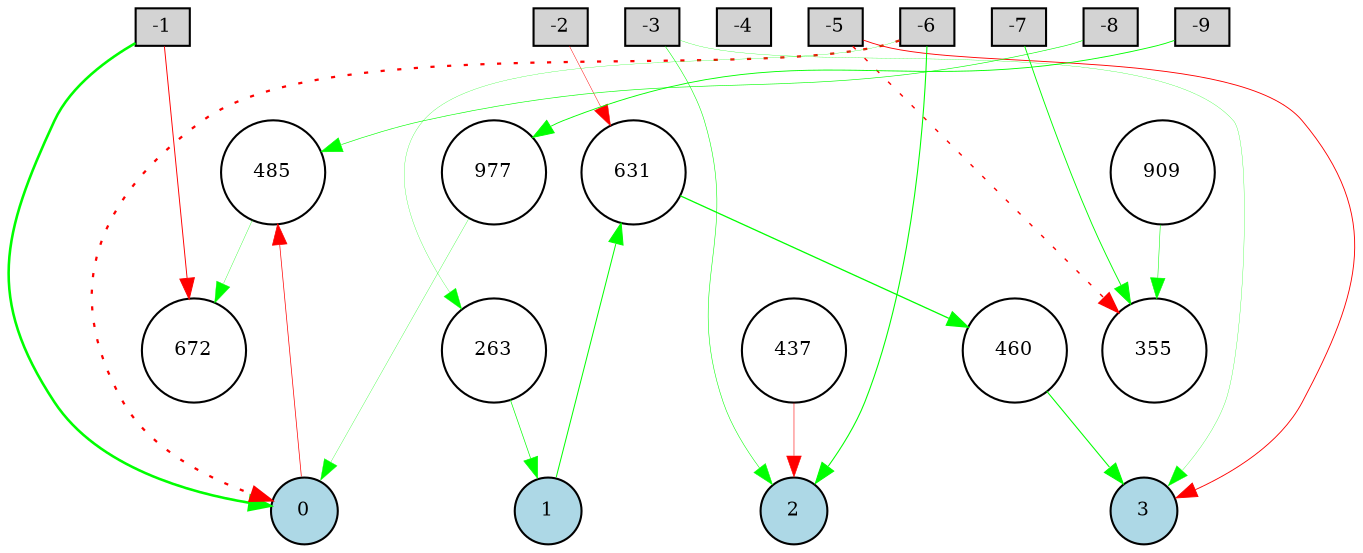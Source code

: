 digraph {
	node [fontsize=9 height=0.2 shape=circle width=0.2]
	subgraph inputs {
		node [shape=box style=filled]
		rank=source
		-1 [fillcolor=lightgray]
		-2 [fillcolor=lightgray]
		-1 -> -2 [style=invis]
		-3 [fillcolor=lightgray]
		-2 -> -3 [style=invis]
		-4 [fillcolor=lightgray]
		-3 -> -4 [style=invis]
		-5 [fillcolor=lightgray]
		-4 -> -5 [style=invis]
		-6 [fillcolor=lightgray]
		-5 -> -6 [style=invis]
		-7 [fillcolor=lightgray]
		-6 -> -7 [style=invis]
		-8 [fillcolor=lightgray]
		-7 -> -8 [style=invis]
		-9 [fillcolor=lightgray]
		-8 -> -9 [style=invis]
	}
	subgraph outputs {
		node [style=filled]
		rank=sink
		0 [fillcolor=lightblue fontsize=9 height=0.2 shape=circle width=0.2]
		1 [fillcolor=lightblue fontsize=9 height=0.2 shape=circle width=0.2]
		0 -> 1 [style=invis]
		2 [fillcolor=lightblue fontsize=9 height=0.2 shape=circle width=0.2]
		1 -> 2 [style=invis]
		3 [fillcolor=lightblue fontsize=9 height=0.2 shape=circle width=0.2]
		2 -> 3 [style=invis]
	}
	355 [fillcolor=white style=filled]
	485 [fillcolor=white style=filled]
	672 [fillcolor=white style=filled]
	263 [fillcolor=white style=filled]
	460 [fillcolor=white style=filled]
	909 [fillcolor=white style=filled]
	977 [fillcolor=white style=filled]
	437 [fillcolor=white style=filled]
	631 [fillcolor=white style=filled]
	-3 -> 3 [color=green penwidth=0.13831771300612888 style=solid]
	-1 -> 0 [color=green penwidth=1.2355915156773274 style=solid]
	-6 -> 0 [color=red penwidth=1.0857463163859773 style=dotted]
	-6 -> 263 [color=green penwidth=0.13288278130309975 style=solid]
	-5 -> 3 [color=red penwidth=0.4322280305131324 style=solid]
	-5 -> 355 [color=red penwidth=0.6729597550882364 style=dotted]
	437 -> 2 [color=red penwidth=0.27323721405277057 style=solid]
	460 -> 3 [color=green penwidth=0.5142864029329237 style=solid]
	-6 -> 2 [color=green penwidth=0.5134413103391726 style=solid]
	-7 -> 355 [color=green penwidth=0.4409929393369916 style=solid]
	263 -> 1 [color=green penwidth=0.3280996098033234 style=solid]
	631 -> 460 [color=green penwidth=0.6135075254081582 style=solid]
	-3 -> 2 [color=green penwidth=0.26104752084953464 style=solid]
	-1 -> 672 [color=red penwidth=0.45441328927163493 style=solid]
	0 -> 485 [color=red penwidth=0.33793911241551045 style=solid]
	-8 -> 485 [color=green penwidth=0.2967224597998154 style=solid]
	1 -> 631 [color=green penwidth=0.48137453259182106 style=solid]
	909 -> 355 [color=green penwidth=0.2535529603566862 style=solid]
	-2 -> 631 [color=red penwidth=0.21858858739500187 style=solid]
	485 -> 672 [color=green penwidth=0.16078227812788382 style=solid]
	-9 -> 977 [color=green penwidth=0.43115903679559087 style=solid]
	977 -> 0 [color=green penwidth=0.14782660810600917 style=solid]
}
